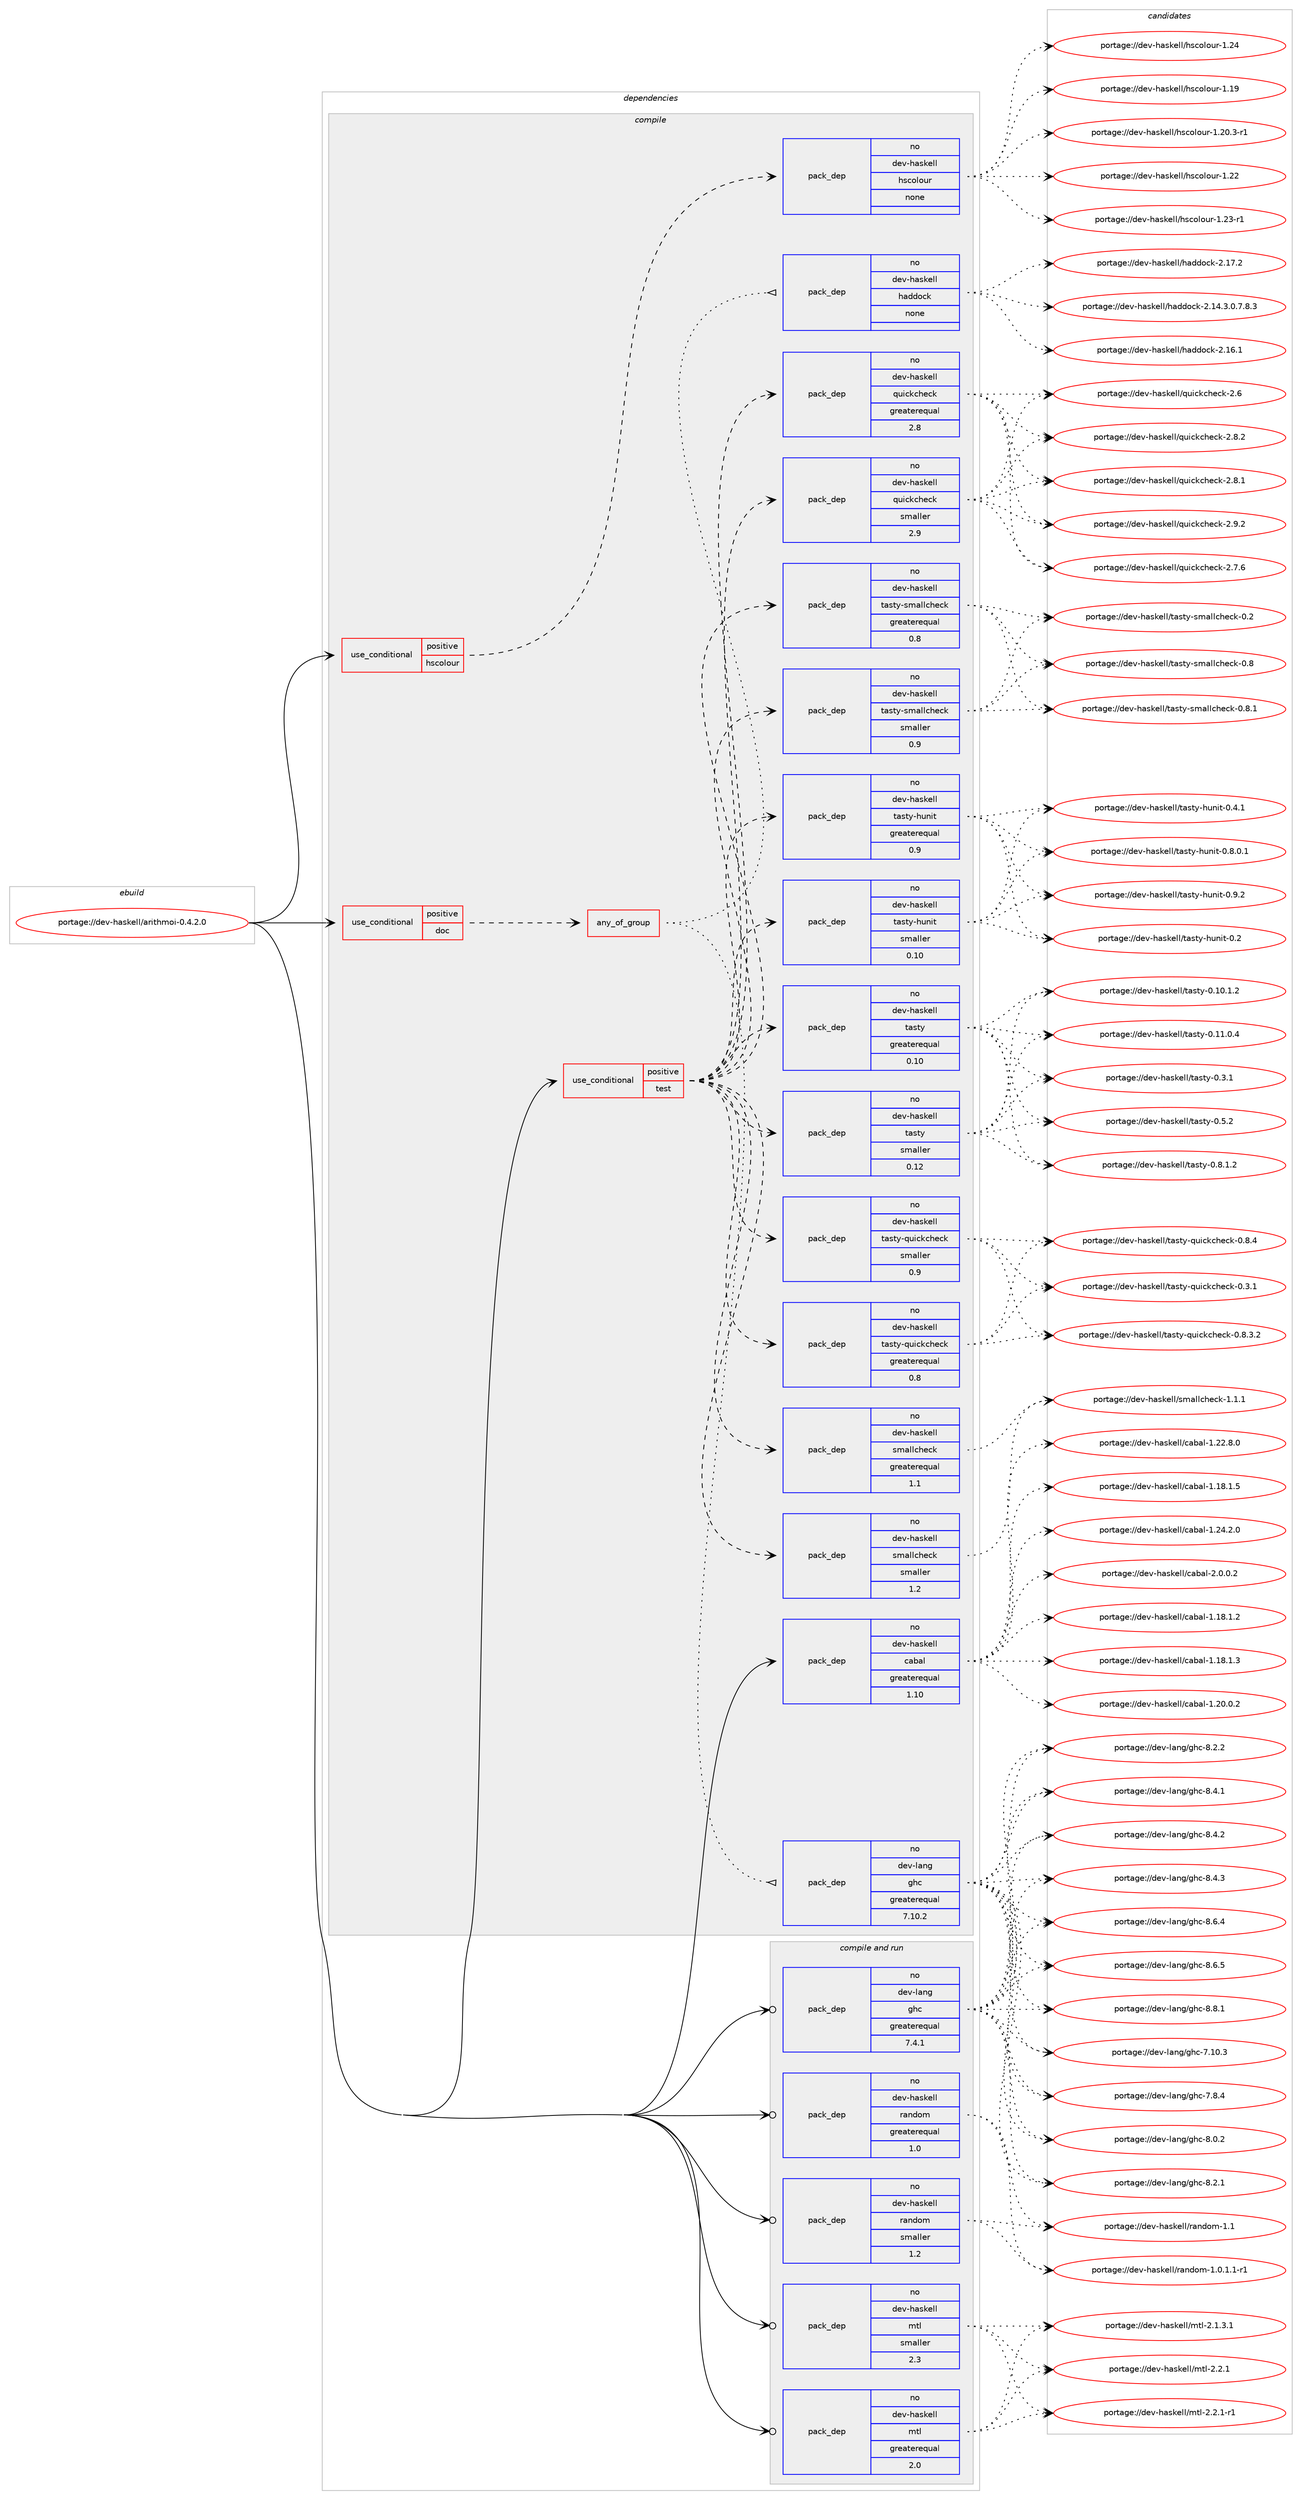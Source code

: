 digraph prolog {

# *************
# Graph options
# *************

newrank=true;
concentrate=true;
compound=true;
graph [rankdir=LR,fontname=Helvetica,fontsize=10,ranksep=1.5];#, ranksep=2.5, nodesep=0.2];
edge  [arrowhead=vee];
node  [fontname=Helvetica,fontsize=10];

# **********
# The ebuild
# **********

subgraph cluster_leftcol {
color=gray;
rank=same;
label=<<i>ebuild</i>>;
id [label="portage://dev-haskell/arithmoi-0.4.2.0", color=red, width=4, href="../dev-haskell/arithmoi-0.4.2.0.svg"];
}

# ****************
# The dependencies
# ****************

subgraph cluster_midcol {
color=gray;
label=<<i>dependencies</i>>;
subgraph cluster_compile {
fillcolor="#eeeeee";
style=filled;
label=<<i>compile</i>>;
subgraph cond14140 {
dependency61479 [label=<<TABLE BORDER="0" CELLBORDER="1" CELLSPACING="0" CELLPADDING="4"><TR><TD ROWSPAN="3" CELLPADDING="10">use_conditional</TD></TR><TR><TD>positive</TD></TR><TR><TD>doc</TD></TR></TABLE>>, shape=none, color=red];
subgraph any1308 {
dependency61480 [label=<<TABLE BORDER="0" CELLBORDER="1" CELLSPACING="0" CELLPADDING="4"><TR><TD CELLPADDING="10">any_of_group</TD></TR></TABLE>>, shape=none, color=red];subgraph pack45972 {
dependency61481 [label=<<TABLE BORDER="0" CELLBORDER="1" CELLSPACING="0" CELLPADDING="4" WIDTH="220"><TR><TD ROWSPAN="6" CELLPADDING="30">pack_dep</TD></TR><TR><TD WIDTH="110">no</TD></TR><TR><TD>dev-haskell</TD></TR><TR><TD>haddock</TD></TR><TR><TD>none</TD></TR><TR><TD></TD></TR></TABLE>>, shape=none, color=blue];
}
dependency61480:e -> dependency61481:w [weight=20,style="dotted",arrowhead="oinv"];
subgraph pack45973 {
dependency61482 [label=<<TABLE BORDER="0" CELLBORDER="1" CELLSPACING="0" CELLPADDING="4" WIDTH="220"><TR><TD ROWSPAN="6" CELLPADDING="30">pack_dep</TD></TR><TR><TD WIDTH="110">no</TD></TR><TR><TD>dev-lang</TD></TR><TR><TD>ghc</TD></TR><TR><TD>greaterequal</TD></TR><TR><TD>7.10.2</TD></TR></TABLE>>, shape=none, color=blue];
}
dependency61480:e -> dependency61482:w [weight=20,style="dotted",arrowhead="oinv"];
}
dependency61479:e -> dependency61480:w [weight=20,style="dashed",arrowhead="vee"];
}
id:e -> dependency61479:w [weight=20,style="solid",arrowhead="vee"];
subgraph cond14141 {
dependency61483 [label=<<TABLE BORDER="0" CELLBORDER="1" CELLSPACING="0" CELLPADDING="4"><TR><TD ROWSPAN="3" CELLPADDING="10">use_conditional</TD></TR><TR><TD>positive</TD></TR><TR><TD>hscolour</TD></TR></TABLE>>, shape=none, color=red];
subgraph pack45974 {
dependency61484 [label=<<TABLE BORDER="0" CELLBORDER="1" CELLSPACING="0" CELLPADDING="4" WIDTH="220"><TR><TD ROWSPAN="6" CELLPADDING="30">pack_dep</TD></TR><TR><TD WIDTH="110">no</TD></TR><TR><TD>dev-haskell</TD></TR><TR><TD>hscolour</TD></TR><TR><TD>none</TD></TR><TR><TD></TD></TR></TABLE>>, shape=none, color=blue];
}
dependency61483:e -> dependency61484:w [weight=20,style="dashed",arrowhead="vee"];
}
id:e -> dependency61483:w [weight=20,style="solid",arrowhead="vee"];
subgraph cond14142 {
dependency61485 [label=<<TABLE BORDER="0" CELLBORDER="1" CELLSPACING="0" CELLPADDING="4"><TR><TD ROWSPAN="3" CELLPADDING="10">use_conditional</TD></TR><TR><TD>positive</TD></TR><TR><TD>test</TD></TR></TABLE>>, shape=none, color=red];
subgraph pack45975 {
dependency61486 [label=<<TABLE BORDER="0" CELLBORDER="1" CELLSPACING="0" CELLPADDING="4" WIDTH="220"><TR><TD ROWSPAN="6" CELLPADDING="30">pack_dep</TD></TR><TR><TD WIDTH="110">no</TD></TR><TR><TD>dev-haskell</TD></TR><TR><TD>quickcheck</TD></TR><TR><TD>greaterequal</TD></TR><TR><TD>2.8</TD></TR></TABLE>>, shape=none, color=blue];
}
dependency61485:e -> dependency61486:w [weight=20,style="dashed",arrowhead="vee"];
subgraph pack45976 {
dependency61487 [label=<<TABLE BORDER="0" CELLBORDER="1" CELLSPACING="0" CELLPADDING="4" WIDTH="220"><TR><TD ROWSPAN="6" CELLPADDING="30">pack_dep</TD></TR><TR><TD WIDTH="110">no</TD></TR><TR><TD>dev-haskell</TD></TR><TR><TD>quickcheck</TD></TR><TR><TD>smaller</TD></TR><TR><TD>2.9</TD></TR></TABLE>>, shape=none, color=blue];
}
dependency61485:e -> dependency61487:w [weight=20,style="dashed",arrowhead="vee"];
subgraph pack45977 {
dependency61488 [label=<<TABLE BORDER="0" CELLBORDER="1" CELLSPACING="0" CELLPADDING="4" WIDTH="220"><TR><TD ROWSPAN="6" CELLPADDING="30">pack_dep</TD></TR><TR><TD WIDTH="110">no</TD></TR><TR><TD>dev-haskell</TD></TR><TR><TD>smallcheck</TD></TR><TR><TD>greaterequal</TD></TR><TR><TD>1.1</TD></TR></TABLE>>, shape=none, color=blue];
}
dependency61485:e -> dependency61488:w [weight=20,style="dashed",arrowhead="vee"];
subgraph pack45978 {
dependency61489 [label=<<TABLE BORDER="0" CELLBORDER="1" CELLSPACING="0" CELLPADDING="4" WIDTH="220"><TR><TD ROWSPAN="6" CELLPADDING="30">pack_dep</TD></TR><TR><TD WIDTH="110">no</TD></TR><TR><TD>dev-haskell</TD></TR><TR><TD>smallcheck</TD></TR><TR><TD>smaller</TD></TR><TR><TD>1.2</TD></TR></TABLE>>, shape=none, color=blue];
}
dependency61485:e -> dependency61489:w [weight=20,style="dashed",arrowhead="vee"];
subgraph pack45979 {
dependency61490 [label=<<TABLE BORDER="0" CELLBORDER="1" CELLSPACING="0" CELLPADDING="4" WIDTH="220"><TR><TD ROWSPAN="6" CELLPADDING="30">pack_dep</TD></TR><TR><TD WIDTH="110">no</TD></TR><TR><TD>dev-haskell</TD></TR><TR><TD>tasty</TD></TR><TR><TD>greaterequal</TD></TR><TR><TD>0.10</TD></TR></TABLE>>, shape=none, color=blue];
}
dependency61485:e -> dependency61490:w [weight=20,style="dashed",arrowhead="vee"];
subgraph pack45980 {
dependency61491 [label=<<TABLE BORDER="0" CELLBORDER="1" CELLSPACING="0" CELLPADDING="4" WIDTH="220"><TR><TD ROWSPAN="6" CELLPADDING="30">pack_dep</TD></TR><TR><TD WIDTH="110">no</TD></TR><TR><TD>dev-haskell</TD></TR><TR><TD>tasty</TD></TR><TR><TD>smaller</TD></TR><TR><TD>0.12</TD></TR></TABLE>>, shape=none, color=blue];
}
dependency61485:e -> dependency61491:w [weight=20,style="dashed",arrowhead="vee"];
subgraph pack45981 {
dependency61492 [label=<<TABLE BORDER="0" CELLBORDER="1" CELLSPACING="0" CELLPADDING="4" WIDTH="220"><TR><TD ROWSPAN="6" CELLPADDING="30">pack_dep</TD></TR><TR><TD WIDTH="110">no</TD></TR><TR><TD>dev-haskell</TD></TR><TR><TD>tasty-hunit</TD></TR><TR><TD>greaterequal</TD></TR><TR><TD>0.9</TD></TR></TABLE>>, shape=none, color=blue];
}
dependency61485:e -> dependency61492:w [weight=20,style="dashed",arrowhead="vee"];
subgraph pack45982 {
dependency61493 [label=<<TABLE BORDER="0" CELLBORDER="1" CELLSPACING="0" CELLPADDING="4" WIDTH="220"><TR><TD ROWSPAN="6" CELLPADDING="30">pack_dep</TD></TR><TR><TD WIDTH="110">no</TD></TR><TR><TD>dev-haskell</TD></TR><TR><TD>tasty-hunit</TD></TR><TR><TD>smaller</TD></TR><TR><TD>0.10</TD></TR></TABLE>>, shape=none, color=blue];
}
dependency61485:e -> dependency61493:w [weight=20,style="dashed",arrowhead="vee"];
subgraph pack45983 {
dependency61494 [label=<<TABLE BORDER="0" CELLBORDER="1" CELLSPACING="0" CELLPADDING="4" WIDTH="220"><TR><TD ROWSPAN="6" CELLPADDING="30">pack_dep</TD></TR><TR><TD WIDTH="110">no</TD></TR><TR><TD>dev-haskell</TD></TR><TR><TD>tasty-quickcheck</TD></TR><TR><TD>greaterequal</TD></TR><TR><TD>0.8</TD></TR></TABLE>>, shape=none, color=blue];
}
dependency61485:e -> dependency61494:w [weight=20,style="dashed",arrowhead="vee"];
subgraph pack45984 {
dependency61495 [label=<<TABLE BORDER="0" CELLBORDER="1" CELLSPACING="0" CELLPADDING="4" WIDTH="220"><TR><TD ROWSPAN="6" CELLPADDING="30">pack_dep</TD></TR><TR><TD WIDTH="110">no</TD></TR><TR><TD>dev-haskell</TD></TR><TR><TD>tasty-quickcheck</TD></TR><TR><TD>smaller</TD></TR><TR><TD>0.9</TD></TR></TABLE>>, shape=none, color=blue];
}
dependency61485:e -> dependency61495:w [weight=20,style="dashed",arrowhead="vee"];
subgraph pack45985 {
dependency61496 [label=<<TABLE BORDER="0" CELLBORDER="1" CELLSPACING="0" CELLPADDING="4" WIDTH="220"><TR><TD ROWSPAN="6" CELLPADDING="30">pack_dep</TD></TR><TR><TD WIDTH="110">no</TD></TR><TR><TD>dev-haskell</TD></TR><TR><TD>tasty-smallcheck</TD></TR><TR><TD>greaterequal</TD></TR><TR><TD>0.8</TD></TR></TABLE>>, shape=none, color=blue];
}
dependency61485:e -> dependency61496:w [weight=20,style="dashed",arrowhead="vee"];
subgraph pack45986 {
dependency61497 [label=<<TABLE BORDER="0" CELLBORDER="1" CELLSPACING="0" CELLPADDING="4" WIDTH="220"><TR><TD ROWSPAN="6" CELLPADDING="30">pack_dep</TD></TR><TR><TD WIDTH="110">no</TD></TR><TR><TD>dev-haskell</TD></TR><TR><TD>tasty-smallcheck</TD></TR><TR><TD>smaller</TD></TR><TR><TD>0.9</TD></TR></TABLE>>, shape=none, color=blue];
}
dependency61485:e -> dependency61497:w [weight=20,style="dashed",arrowhead="vee"];
}
id:e -> dependency61485:w [weight=20,style="solid",arrowhead="vee"];
subgraph pack45987 {
dependency61498 [label=<<TABLE BORDER="0" CELLBORDER="1" CELLSPACING="0" CELLPADDING="4" WIDTH="220"><TR><TD ROWSPAN="6" CELLPADDING="30">pack_dep</TD></TR><TR><TD WIDTH="110">no</TD></TR><TR><TD>dev-haskell</TD></TR><TR><TD>cabal</TD></TR><TR><TD>greaterequal</TD></TR><TR><TD>1.10</TD></TR></TABLE>>, shape=none, color=blue];
}
id:e -> dependency61498:w [weight=20,style="solid",arrowhead="vee"];
}
subgraph cluster_compileandrun {
fillcolor="#eeeeee";
style=filled;
label=<<i>compile and run</i>>;
subgraph pack45988 {
dependency61499 [label=<<TABLE BORDER="0" CELLBORDER="1" CELLSPACING="0" CELLPADDING="4" WIDTH="220"><TR><TD ROWSPAN="6" CELLPADDING="30">pack_dep</TD></TR><TR><TD WIDTH="110">no</TD></TR><TR><TD>dev-haskell</TD></TR><TR><TD>mtl</TD></TR><TR><TD>greaterequal</TD></TR><TR><TD>2.0</TD></TR></TABLE>>, shape=none, color=blue];
}
id:e -> dependency61499:w [weight=20,style="solid",arrowhead="odotvee"];
subgraph pack45989 {
dependency61500 [label=<<TABLE BORDER="0" CELLBORDER="1" CELLSPACING="0" CELLPADDING="4" WIDTH="220"><TR><TD ROWSPAN="6" CELLPADDING="30">pack_dep</TD></TR><TR><TD WIDTH="110">no</TD></TR><TR><TD>dev-haskell</TD></TR><TR><TD>mtl</TD></TR><TR><TD>smaller</TD></TR><TR><TD>2.3</TD></TR></TABLE>>, shape=none, color=blue];
}
id:e -> dependency61500:w [weight=20,style="solid",arrowhead="odotvee"];
subgraph pack45990 {
dependency61501 [label=<<TABLE BORDER="0" CELLBORDER="1" CELLSPACING="0" CELLPADDING="4" WIDTH="220"><TR><TD ROWSPAN="6" CELLPADDING="30">pack_dep</TD></TR><TR><TD WIDTH="110">no</TD></TR><TR><TD>dev-haskell</TD></TR><TR><TD>random</TD></TR><TR><TD>greaterequal</TD></TR><TR><TD>1.0</TD></TR></TABLE>>, shape=none, color=blue];
}
id:e -> dependency61501:w [weight=20,style="solid",arrowhead="odotvee"];
subgraph pack45991 {
dependency61502 [label=<<TABLE BORDER="0" CELLBORDER="1" CELLSPACING="0" CELLPADDING="4" WIDTH="220"><TR><TD ROWSPAN="6" CELLPADDING="30">pack_dep</TD></TR><TR><TD WIDTH="110">no</TD></TR><TR><TD>dev-haskell</TD></TR><TR><TD>random</TD></TR><TR><TD>smaller</TD></TR><TR><TD>1.2</TD></TR></TABLE>>, shape=none, color=blue];
}
id:e -> dependency61502:w [weight=20,style="solid",arrowhead="odotvee"];
subgraph pack45992 {
dependency61503 [label=<<TABLE BORDER="0" CELLBORDER="1" CELLSPACING="0" CELLPADDING="4" WIDTH="220"><TR><TD ROWSPAN="6" CELLPADDING="30">pack_dep</TD></TR><TR><TD WIDTH="110">no</TD></TR><TR><TD>dev-lang</TD></TR><TR><TD>ghc</TD></TR><TR><TD>greaterequal</TD></TR><TR><TD>7.4.1</TD></TR></TABLE>>, shape=none, color=blue];
}
id:e -> dependency61503:w [weight=20,style="solid",arrowhead="odotvee"];
}
subgraph cluster_run {
fillcolor="#eeeeee";
style=filled;
label=<<i>run</i>>;
}
}

# **************
# The candidates
# **************

subgraph cluster_choices {
rank=same;
color=gray;
label=<<i>candidates</i>>;

subgraph choice45972 {
color=black;
nodesep=1;
choiceportage1001011184510497115107101108108471049710010011199107455046495246514648465546564651 [label="portage://dev-haskell/haddock-2.14.3.0.7.8.3", color=red, width=4,href="../dev-haskell/haddock-2.14.3.0.7.8.3.svg"];
choiceportage100101118451049711510710110810847104971001001119910745504649544649 [label="portage://dev-haskell/haddock-2.16.1", color=red, width=4,href="../dev-haskell/haddock-2.16.1.svg"];
choiceportage100101118451049711510710110810847104971001001119910745504649554650 [label="portage://dev-haskell/haddock-2.17.2", color=red, width=4,href="../dev-haskell/haddock-2.17.2.svg"];
dependency61481:e -> choiceportage1001011184510497115107101108108471049710010011199107455046495246514648465546564651:w [style=dotted,weight="100"];
dependency61481:e -> choiceportage100101118451049711510710110810847104971001001119910745504649544649:w [style=dotted,weight="100"];
dependency61481:e -> choiceportage100101118451049711510710110810847104971001001119910745504649554650:w [style=dotted,weight="100"];
}
subgraph choice45973 {
color=black;
nodesep=1;
choiceportage1001011184510897110103471031049945554649484651 [label="portage://dev-lang/ghc-7.10.3", color=red, width=4,href="../dev-lang/ghc-7.10.3.svg"];
choiceportage10010111845108971101034710310499455546564652 [label="portage://dev-lang/ghc-7.8.4", color=red, width=4,href="../dev-lang/ghc-7.8.4.svg"];
choiceportage10010111845108971101034710310499455646484650 [label="portage://dev-lang/ghc-8.0.2", color=red, width=4,href="../dev-lang/ghc-8.0.2.svg"];
choiceportage10010111845108971101034710310499455646504649 [label="portage://dev-lang/ghc-8.2.1", color=red, width=4,href="../dev-lang/ghc-8.2.1.svg"];
choiceportage10010111845108971101034710310499455646504650 [label="portage://dev-lang/ghc-8.2.2", color=red, width=4,href="../dev-lang/ghc-8.2.2.svg"];
choiceportage10010111845108971101034710310499455646524649 [label="portage://dev-lang/ghc-8.4.1", color=red, width=4,href="../dev-lang/ghc-8.4.1.svg"];
choiceportage10010111845108971101034710310499455646524650 [label="portage://dev-lang/ghc-8.4.2", color=red, width=4,href="../dev-lang/ghc-8.4.2.svg"];
choiceportage10010111845108971101034710310499455646524651 [label="portage://dev-lang/ghc-8.4.3", color=red, width=4,href="../dev-lang/ghc-8.4.3.svg"];
choiceportage10010111845108971101034710310499455646544652 [label="portage://dev-lang/ghc-8.6.4", color=red, width=4,href="../dev-lang/ghc-8.6.4.svg"];
choiceportage10010111845108971101034710310499455646544653 [label="portage://dev-lang/ghc-8.6.5", color=red, width=4,href="../dev-lang/ghc-8.6.5.svg"];
choiceportage10010111845108971101034710310499455646564649 [label="portage://dev-lang/ghc-8.8.1", color=red, width=4,href="../dev-lang/ghc-8.8.1.svg"];
dependency61482:e -> choiceportage1001011184510897110103471031049945554649484651:w [style=dotted,weight="100"];
dependency61482:e -> choiceportage10010111845108971101034710310499455546564652:w [style=dotted,weight="100"];
dependency61482:e -> choiceportage10010111845108971101034710310499455646484650:w [style=dotted,weight="100"];
dependency61482:e -> choiceportage10010111845108971101034710310499455646504649:w [style=dotted,weight="100"];
dependency61482:e -> choiceportage10010111845108971101034710310499455646504650:w [style=dotted,weight="100"];
dependency61482:e -> choiceportage10010111845108971101034710310499455646524649:w [style=dotted,weight="100"];
dependency61482:e -> choiceportage10010111845108971101034710310499455646524650:w [style=dotted,weight="100"];
dependency61482:e -> choiceportage10010111845108971101034710310499455646524651:w [style=dotted,weight="100"];
dependency61482:e -> choiceportage10010111845108971101034710310499455646544652:w [style=dotted,weight="100"];
dependency61482:e -> choiceportage10010111845108971101034710310499455646544653:w [style=dotted,weight="100"];
dependency61482:e -> choiceportage10010111845108971101034710310499455646564649:w [style=dotted,weight="100"];
}
subgraph choice45974 {
color=black;
nodesep=1;
choiceportage100101118451049711510710110810847104115991111081111171144549464957 [label="portage://dev-haskell/hscolour-1.19", color=red, width=4,href="../dev-haskell/hscolour-1.19.svg"];
choiceportage10010111845104971151071011081084710411599111108111117114454946504846514511449 [label="portage://dev-haskell/hscolour-1.20.3-r1", color=red, width=4,href="../dev-haskell/hscolour-1.20.3-r1.svg"];
choiceportage100101118451049711510710110810847104115991111081111171144549465050 [label="portage://dev-haskell/hscolour-1.22", color=red, width=4,href="../dev-haskell/hscolour-1.22.svg"];
choiceportage1001011184510497115107101108108471041159911110811111711445494650514511449 [label="portage://dev-haskell/hscolour-1.23-r1", color=red, width=4,href="../dev-haskell/hscolour-1.23-r1.svg"];
choiceportage100101118451049711510710110810847104115991111081111171144549465052 [label="portage://dev-haskell/hscolour-1.24", color=red, width=4,href="../dev-haskell/hscolour-1.24.svg"];
dependency61484:e -> choiceportage100101118451049711510710110810847104115991111081111171144549464957:w [style=dotted,weight="100"];
dependency61484:e -> choiceportage10010111845104971151071011081084710411599111108111117114454946504846514511449:w [style=dotted,weight="100"];
dependency61484:e -> choiceportage100101118451049711510710110810847104115991111081111171144549465050:w [style=dotted,weight="100"];
dependency61484:e -> choiceportage1001011184510497115107101108108471041159911110811111711445494650514511449:w [style=dotted,weight="100"];
dependency61484:e -> choiceportage100101118451049711510710110810847104115991111081111171144549465052:w [style=dotted,weight="100"];
}
subgraph choice45975 {
color=black;
nodesep=1;
choiceportage10010111845104971151071011081084711311710599107991041019910745504654 [label="portage://dev-haskell/quickcheck-2.6", color=red, width=4,href="../dev-haskell/quickcheck-2.6.svg"];
choiceportage100101118451049711510710110810847113117105991079910410199107455046554654 [label="portage://dev-haskell/quickcheck-2.7.6", color=red, width=4,href="../dev-haskell/quickcheck-2.7.6.svg"];
choiceportage100101118451049711510710110810847113117105991079910410199107455046564649 [label="portage://dev-haskell/quickcheck-2.8.1", color=red, width=4,href="../dev-haskell/quickcheck-2.8.1.svg"];
choiceportage100101118451049711510710110810847113117105991079910410199107455046564650 [label="portage://dev-haskell/quickcheck-2.8.2", color=red, width=4,href="../dev-haskell/quickcheck-2.8.2.svg"];
choiceportage100101118451049711510710110810847113117105991079910410199107455046574650 [label="portage://dev-haskell/quickcheck-2.9.2", color=red, width=4,href="../dev-haskell/quickcheck-2.9.2.svg"];
dependency61486:e -> choiceportage10010111845104971151071011081084711311710599107991041019910745504654:w [style=dotted,weight="100"];
dependency61486:e -> choiceportage100101118451049711510710110810847113117105991079910410199107455046554654:w [style=dotted,weight="100"];
dependency61486:e -> choiceportage100101118451049711510710110810847113117105991079910410199107455046564649:w [style=dotted,weight="100"];
dependency61486:e -> choiceportage100101118451049711510710110810847113117105991079910410199107455046564650:w [style=dotted,weight="100"];
dependency61486:e -> choiceportage100101118451049711510710110810847113117105991079910410199107455046574650:w [style=dotted,weight="100"];
}
subgraph choice45976 {
color=black;
nodesep=1;
choiceportage10010111845104971151071011081084711311710599107991041019910745504654 [label="portage://dev-haskell/quickcheck-2.6", color=red, width=4,href="../dev-haskell/quickcheck-2.6.svg"];
choiceportage100101118451049711510710110810847113117105991079910410199107455046554654 [label="portage://dev-haskell/quickcheck-2.7.6", color=red, width=4,href="../dev-haskell/quickcheck-2.7.6.svg"];
choiceportage100101118451049711510710110810847113117105991079910410199107455046564649 [label="portage://dev-haskell/quickcheck-2.8.1", color=red, width=4,href="../dev-haskell/quickcheck-2.8.1.svg"];
choiceportage100101118451049711510710110810847113117105991079910410199107455046564650 [label="portage://dev-haskell/quickcheck-2.8.2", color=red, width=4,href="../dev-haskell/quickcheck-2.8.2.svg"];
choiceportage100101118451049711510710110810847113117105991079910410199107455046574650 [label="portage://dev-haskell/quickcheck-2.9.2", color=red, width=4,href="../dev-haskell/quickcheck-2.9.2.svg"];
dependency61487:e -> choiceportage10010111845104971151071011081084711311710599107991041019910745504654:w [style=dotted,weight="100"];
dependency61487:e -> choiceportage100101118451049711510710110810847113117105991079910410199107455046554654:w [style=dotted,weight="100"];
dependency61487:e -> choiceportage100101118451049711510710110810847113117105991079910410199107455046564649:w [style=dotted,weight="100"];
dependency61487:e -> choiceportage100101118451049711510710110810847113117105991079910410199107455046564650:w [style=dotted,weight="100"];
dependency61487:e -> choiceportage100101118451049711510710110810847113117105991079910410199107455046574650:w [style=dotted,weight="100"];
}
subgraph choice45977 {
color=black;
nodesep=1;
choiceportage100101118451049711510710110810847115109971081089910410199107454946494649 [label="portage://dev-haskell/smallcheck-1.1.1", color=red, width=4,href="../dev-haskell/smallcheck-1.1.1.svg"];
dependency61488:e -> choiceportage100101118451049711510710110810847115109971081089910410199107454946494649:w [style=dotted,weight="100"];
}
subgraph choice45978 {
color=black;
nodesep=1;
choiceportage100101118451049711510710110810847115109971081089910410199107454946494649 [label="portage://dev-haskell/smallcheck-1.1.1", color=red, width=4,href="../dev-haskell/smallcheck-1.1.1.svg"];
dependency61489:e -> choiceportage100101118451049711510710110810847115109971081089910410199107454946494649:w [style=dotted,weight="100"];
}
subgraph choice45979 {
color=black;
nodesep=1;
choiceportage10010111845104971151071011081084711697115116121454846494846494650 [label="portage://dev-haskell/tasty-0.10.1.2", color=red, width=4,href="../dev-haskell/tasty-0.10.1.2.svg"];
choiceportage10010111845104971151071011081084711697115116121454846494946484652 [label="portage://dev-haskell/tasty-0.11.0.4", color=red, width=4,href="../dev-haskell/tasty-0.11.0.4.svg"];
choiceportage10010111845104971151071011081084711697115116121454846514649 [label="portage://dev-haskell/tasty-0.3.1", color=red, width=4,href="../dev-haskell/tasty-0.3.1.svg"];
choiceportage10010111845104971151071011081084711697115116121454846534650 [label="portage://dev-haskell/tasty-0.5.2", color=red, width=4,href="../dev-haskell/tasty-0.5.2.svg"];
choiceportage100101118451049711510710110810847116971151161214548465646494650 [label="portage://dev-haskell/tasty-0.8.1.2", color=red, width=4,href="../dev-haskell/tasty-0.8.1.2.svg"];
dependency61490:e -> choiceportage10010111845104971151071011081084711697115116121454846494846494650:w [style=dotted,weight="100"];
dependency61490:e -> choiceportage10010111845104971151071011081084711697115116121454846494946484652:w [style=dotted,weight="100"];
dependency61490:e -> choiceportage10010111845104971151071011081084711697115116121454846514649:w [style=dotted,weight="100"];
dependency61490:e -> choiceportage10010111845104971151071011081084711697115116121454846534650:w [style=dotted,weight="100"];
dependency61490:e -> choiceportage100101118451049711510710110810847116971151161214548465646494650:w [style=dotted,weight="100"];
}
subgraph choice45980 {
color=black;
nodesep=1;
choiceportage10010111845104971151071011081084711697115116121454846494846494650 [label="portage://dev-haskell/tasty-0.10.1.2", color=red, width=4,href="../dev-haskell/tasty-0.10.1.2.svg"];
choiceportage10010111845104971151071011081084711697115116121454846494946484652 [label="portage://dev-haskell/tasty-0.11.0.4", color=red, width=4,href="../dev-haskell/tasty-0.11.0.4.svg"];
choiceportage10010111845104971151071011081084711697115116121454846514649 [label="portage://dev-haskell/tasty-0.3.1", color=red, width=4,href="../dev-haskell/tasty-0.3.1.svg"];
choiceportage10010111845104971151071011081084711697115116121454846534650 [label="portage://dev-haskell/tasty-0.5.2", color=red, width=4,href="../dev-haskell/tasty-0.5.2.svg"];
choiceportage100101118451049711510710110810847116971151161214548465646494650 [label="portage://dev-haskell/tasty-0.8.1.2", color=red, width=4,href="../dev-haskell/tasty-0.8.1.2.svg"];
dependency61491:e -> choiceportage10010111845104971151071011081084711697115116121454846494846494650:w [style=dotted,weight="100"];
dependency61491:e -> choiceportage10010111845104971151071011081084711697115116121454846494946484652:w [style=dotted,weight="100"];
dependency61491:e -> choiceportage10010111845104971151071011081084711697115116121454846514649:w [style=dotted,weight="100"];
dependency61491:e -> choiceportage10010111845104971151071011081084711697115116121454846534650:w [style=dotted,weight="100"];
dependency61491:e -> choiceportage100101118451049711510710110810847116971151161214548465646494650:w [style=dotted,weight="100"];
}
subgraph choice45981 {
color=black;
nodesep=1;
choiceportage100101118451049711510710110810847116971151161214510411711010511645484650 [label="portage://dev-haskell/tasty-hunit-0.2", color=red, width=4,href="../dev-haskell/tasty-hunit-0.2.svg"];
choiceportage1001011184510497115107101108108471169711511612145104117110105116454846524649 [label="portage://dev-haskell/tasty-hunit-0.4.1", color=red, width=4,href="../dev-haskell/tasty-hunit-0.4.1.svg"];
choiceportage10010111845104971151071011081084711697115116121451041171101051164548465646484649 [label="portage://dev-haskell/tasty-hunit-0.8.0.1", color=red, width=4,href="../dev-haskell/tasty-hunit-0.8.0.1.svg"];
choiceportage1001011184510497115107101108108471169711511612145104117110105116454846574650 [label="portage://dev-haskell/tasty-hunit-0.9.2", color=red, width=4,href="../dev-haskell/tasty-hunit-0.9.2.svg"];
dependency61492:e -> choiceportage100101118451049711510710110810847116971151161214510411711010511645484650:w [style=dotted,weight="100"];
dependency61492:e -> choiceportage1001011184510497115107101108108471169711511612145104117110105116454846524649:w [style=dotted,weight="100"];
dependency61492:e -> choiceportage10010111845104971151071011081084711697115116121451041171101051164548465646484649:w [style=dotted,weight="100"];
dependency61492:e -> choiceportage1001011184510497115107101108108471169711511612145104117110105116454846574650:w [style=dotted,weight="100"];
}
subgraph choice45982 {
color=black;
nodesep=1;
choiceportage100101118451049711510710110810847116971151161214510411711010511645484650 [label="portage://dev-haskell/tasty-hunit-0.2", color=red, width=4,href="../dev-haskell/tasty-hunit-0.2.svg"];
choiceportage1001011184510497115107101108108471169711511612145104117110105116454846524649 [label="portage://dev-haskell/tasty-hunit-0.4.1", color=red, width=4,href="../dev-haskell/tasty-hunit-0.4.1.svg"];
choiceportage10010111845104971151071011081084711697115116121451041171101051164548465646484649 [label="portage://dev-haskell/tasty-hunit-0.8.0.1", color=red, width=4,href="../dev-haskell/tasty-hunit-0.8.0.1.svg"];
choiceportage1001011184510497115107101108108471169711511612145104117110105116454846574650 [label="portage://dev-haskell/tasty-hunit-0.9.2", color=red, width=4,href="../dev-haskell/tasty-hunit-0.9.2.svg"];
dependency61493:e -> choiceportage100101118451049711510710110810847116971151161214510411711010511645484650:w [style=dotted,weight="100"];
dependency61493:e -> choiceportage1001011184510497115107101108108471169711511612145104117110105116454846524649:w [style=dotted,weight="100"];
dependency61493:e -> choiceportage10010111845104971151071011081084711697115116121451041171101051164548465646484649:w [style=dotted,weight="100"];
dependency61493:e -> choiceportage1001011184510497115107101108108471169711511612145104117110105116454846574650:w [style=dotted,weight="100"];
}
subgraph choice45983 {
color=black;
nodesep=1;
choiceportage1001011184510497115107101108108471169711511612145113117105991079910410199107454846514649 [label="portage://dev-haskell/tasty-quickcheck-0.3.1", color=red, width=4,href="../dev-haskell/tasty-quickcheck-0.3.1.svg"];
choiceportage10010111845104971151071011081084711697115116121451131171059910799104101991074548465646514650 [label="portage://dev-haskell/tasty-quickcheck-0.8.3.2", color=red, width=4,href="../dev-haskell/tasty-quickcheck-0.8.3.2.svg"];
choiceportage1001011184510497115107101108108471169711511612145113117105991079910410199107454846564652 [label="portage://dev-haskell/tasty-quickcheck-0.8.4", color=red, width=4,href="../dev-haskell/tasty-quickcheck-0.8.4.svg"];
dependency61494:e -> choiceportage1001011184510497115107101108108471169711511612145113117105991079910410199107454846514649:w [style=dotted,weight="100"];
dependency61494:e -> choiceportage10010111845104971151071011081084711697115116121451131171059910799104101991074548465646514650:w [style=dotted,weight="100"];
dependency61494:e -> choiceportage1001011184510497115107101108108471169711511612145113117105991079910410199107454846564652:w [style=dotted,weight="100"];
}
subgraph choice45984 {
color=black;
nodesep=1;
choiceportage1001011184510497115107101108108471169711511612145113117105991079910410199107454846514649 [label="portage://dev-haskell/tasty-quickcheck-0.3.1", color=red, width=4,href="../dev-haskell/tasty-quickcheck-0.3.1.svg"];
choiceportage10010111845104971151071011081084711697115116121451131171059910799104101991074548465646514650 [label="portage://dev-haskell/tasty-quickcheck-0.8.3.2", color=red, width=4,href="../dev-haskell/tasty-quickcheck-0.8.3.2.svg"];
choiceportage1001011184510497115107101108108471169711511612145113117105991079910410199107454846564652 [label="portage://dev-haskell/tasty-quickcheck-0.8.4", color=red, width=4,href="../dev-haskell/tasty-quickcheck-0.8.4.svg"];
dependency61495:e -> choiceportage1001011184510497115107101108108471169711511612145113117105991079910410199107454846514649:w [style=dotted,weight="100"];
dependency61495:e -> choiceportage10010111845104971151071011081084711697115116121451131171059910799104101991074548465646514650:w [style=dotted,weight="100"];
dependency61495:e -> choiceportage1001011184510497115107101108108471169711511612145113117105991079910410199107454846564652:w [style=dotted,weight="100"];
}
subgraph choice45985 {
color=black;
nodesep=1;
choiceportage100101118451049711510710110810847116971151161214511510997108108991041019910745484650 [label="portage://dev-haskell/tasty-smallcheck-0.2", color=red, width=4,href="../dev-haskell/tasty-smallcheck-0.2.svg"];
choiceportage100101118451049711510710110810847116971151161214511510997108108991041019910745484656 [label="portage://dev-haskell/tasty-smallcheck-0.8", color=red, width=4,href="../dev-haskell/tasty-smallcheck-0.8.svg"];
choiceportage1001011184510497115107101108108471169711511612145115109971081089910410199107454846564649 [label="portage://dev-haskell/tasty-smallcheck-0.8.1", color=red, width=4,href="../dev-haskell/tasty-smallcheck-0.8.1.svg"];
dependency61496:e -> choiceportage100101118451049711510710110810847116971151161214511510997108108991041019910745484650:w [style=dotted,weight="100"];
dependency61496:e -> choiceportage100101118451049711510710110810847116971151161214511510997108108991041019910745484656:w [style=dotted,weight="100"];
dependency61496:e -> choiceportage1001011184510497115107101108108471169711511612145115109971081089910410199107454846564649:w [style=dotted,weight="100"];
}
subgraph choice45986 {
color=black;
nodesep=1;
choiceportage100101118451049711510710110810847116971151161214511510997108108991041019910745484650 [label="portage://dev-haskell/tasty-smallcheck-0.2", color=red, width=4,href="../dev-haskell/tasty-smallcheck-0.2.svg"];
choiceportage100101118451049711510710110810847116971151161214511510997108108991041019910745484656 [label="portage://dev-haskell/tasty-smallcheck-0.8", color=red, width=4,href="../dev-haskell/tasty-smallcheck-0.8.svg"];
choiceportage1001011184510497115107101108108471169711511612145115109971081089910410199107454846564649 [label="portage://dev-haskell/tasty-smallcheck-0.8.1", color=red, width=4,href="../dev-haskell/tasty-smallcheck-0.8.1.svg"];
dependency61497:e -> choiceportage100101118451049711510710110810847116971151161214511510997108108991041019910745484650:w [style=dotted,weight="100"];
dependency61497:e -> choiceportage100101118451049711510710110810847116971151161214511510997108108991041019910745484656:w [style=dotted,weight="100"];
dependency61497:e -> choiceportage1001011184510497115107101108108471169711511612145115109971081089910410199107454846564649:w [style=dotted,weight="100"];
}
subgraph choice45987 {
color=black;
nodesep=1;
choiceportage10010111845104971151071011081084799979897108454946495646494650 [label="portage://dev-haskell/cabal-1.18.1.2", color=red, width=4,href="../dev-haskell/cabal-1.18.1.2.svg"];
choiceportage10010111845104971151071011081084799979897108454946495646494651 [label="portage://dev-haskell/cabal-1.18.1.3", color=red, width=4,href="../dev-haskell/cabal-1.18.1.3.svg"];
choiceportage10010111845104971151071011081084799979897108454946495646494653 [label="portage://dev-haskell/cabal-1.18.1.5", color=red, width=4,href="../dev-haskell/cabal-1.18.1.5.svg"];
choiceportage10010111845104971151071011081084799979897108454946504846484650 [label="portage://dev-haskell/cabal-1.20.0.2", color=red, width=4,href="../dev-haskell/cabal-1.20.0.2.svg"];
choiceportage10010111845104971151071011081084799979897108454946505046564648 [label="portage://dev-haskell/cabal-1.22.8.0", color=red, width=4,href="../dev-haskell/cabal-1.22.8.0.svg"];
choiceportage10010111845104971151071011081084799979897108454946505246504648 [label="portage://dev-haskell/cabal-1.24.2.0", color=red, width=4,href="../dev-haskell/cabal-1.24.2.0.svg"];
choiceportage100101118451049711510710110810847999798971084550464846484650 [label="portage://dev-haskell/cabal-2.0.0.2", color=red, width=4,href="../dev-haskell/cabal-2.0.0.2.svg"];
dependency61498:e -> choiceportage10010111845104971151071011081084799979897108454946495646494650:w [style=dotted,weight="100"];
dependency61498:e -> choiceportage10010111845104971151071011081084799979897108454946495646494651:w [style=dotted,weight="100"];
dependency61498:e -> choiceportage10010111845104971151071011081084799979897108454946495646494653:w [style=dotted,weight="100"];
dependency61498:e -> choiceportage10010111845104971151071011081084799979897108454946504846484650:w [style=dotted,weight="100"];
dependency61498:e -> choiceportage10010111845104971151071011081084799979897108454946505046564648:w [style=dotted,weight="100"];
dependency61498:e -> choiceportage10010111845104971151071011081084799979897108454946505246504648:w [style=dotted,weight="100"];
dependency61498:e -> choiceportage100101118451049711510710110810847999798971084550464846484650:w [style=dotted,weight="100"];
}
subgraph choice45988 {
color=black;
nodesep=1;
choiceportage1001011184510497115107101108108471091161084550464946514649 [label="portage://dev-haskell/mtl-2.1.3.1", color=red, width=4,href="../dev-haskell/mtl-2.1.3.1.svg"];
choiceportage100101118451049711510710110810847109116108455046504649 [label="portage://dev-haskell/mtl-2.2.1", color=red, width=4,href="../dev-haskell/mtl-2.2.1.svg"];
choiceportage1001011184510497115107101108108471091161084550465046494511449 [label="portage://dev-haskell/mtl-2.2.1-r1", color=red, width=4,href="../dev-haskell/mtl-2.2.1-r1.svg"];
dependency61499:e -> choiceportage1001011184510497115107101108108471091161084550464946514649:w [style=dotted,weight="100"];
dependency61499:e -> choiceportage100101118451049711510710110810847109116108455046504649:w [style=dotted,weight="100"];
dependency61499:e -> choiceportage1001011184510497115107101108108471091161084550465046494511449:w [style=dotted,weight="100"];
}
subgraph choice45989 {
color=black;
nodesep=1;
choiceportage1001011184510497115107101108108471091161084550464946514649 [label="portage://dev-haskell/mtl-2.1.3.1", color=red, width=4,href="../dev-haskell/mtl-2.1.3.1.svg"];
choiceportage100101118451049711510710110810847109116108455046504649 [label="portage://dev-haskell/mtl-2.2.1", color=red, width=4,href="../dev-haskell/mtl-2.2.1.svg"];
choiceportage1001011184510497115107101108108471091161084550465046494511449 [label="portage://dev-haskell/mtl-2.2.1-r1", color=red, width=4,href="../dev-haskell/mtl-2.2.1-r1.svg"];
dependency61500:e -> choiceportage1001011184510497115107101108108471091161084550464946514649:w [style=dotted,weight="100"];
dependency61500:e -> choiceportage100101118451049711510710110810847109116108455046504649:w [style=dotted,weight="100"];
dependency61500:e -> choiceportage1001011184510497115107101108108471091161084550465046494511449:w [style=dotted,weight="100"];
}
subgraph choice45990 {
color=black;
nodesep=1;
choiceportage1001011184510497115107101108108471149711010011110945494648464946494511449 [label="portage://dev-haskell/random-1.0.1.1-r1", color=red, width=4,href="../dev-haskell/random-1.0.1.1-r1.svg"];
choiceportage1001011184510497115107101108108471149711010011110945494649 [label="portage://dev-haskell/random-1.1", color=red, width=4,href="../dev-haskell/random-1.1.svg"];
dependency61501:e -> choiceportage1001011184510497115107101108108471149711010011110945494648464946494511449:w [style=dotted,weight="100"];
dependency61501:e -> choiceportage1001011184510497115107101108108471149711010011110945494649:w [style=dotted,weight="100"];
}
subgraph choice45991 {
color=black;
nodesep=1;
choiceportage1001011184510497115107101108108471149711010011110945494648464946494511449 [label="portage://dev-haskell/random-1.0.1.1-r1", color=red, width=4,href="../dev-haskell/random-1.0.1.1-r1.svg"];
choiceportage1001011184510497115107101108108471149711010011110945494649 [label="portage://dev-haskell/random-1.1", color=red, width=4,href="../dev-haskell/random-1.1.svg"];
dependency61502:e -> choiceportage1001011184510497115107101108108471149711010011110945494648464946494511449:w [style=dotted,weight="100"];
dependency61502:e -> choiceportage1001011184510497115107101108108471149711010011110945494649:w [style=dotted,weight="100"];
}
subgraph choice45992 {
color=black;
nodesep=1;
choiceportage1001011184510897110103471031049945554649484651 [label="portage://dev-lang/ghc-7.10.3", color=red, width=4,href="../dev-lang/ghc-7.10.3.svg"];
choiceportage10010111845108971101034710310499455546564652 [label="portage://dev-lang/ghc-7.8.4", color=red, width=4,href="../dev-lang/ghc-7.8.4.svg"];
choiceportage10010111845108971101034710310499455646484650 [label="portage://dev-lang/ghc-8.0.2", color=red, width=4,href="../dev-lang/ghc-8.0.2.svg"];
choiceportage10010111845108971101034710310499455646504649 [label="portage://dev-lang/ghc-8.2.1", color=red, width=4,href="../dev-lang/ghc-8.2.1.svg"];
choiceportage10010111845108971101034710310499455646504650 [label="portage://dev-lang/ghc-8.2.2", color=red, width=4,href="../dev-lang/ghc-8.2.2.svg"];
choiceportage10010111845108971101034710310499455646524649 [label="portage://dev-lang/ghc-8.4.1", color=red, width=4,href="../dev-lang/ghc-8.4.1.svg"];
choiceportage10010111845108971101034710310499455646524650 [label="portage://dev-lang/ghc-8.4.2", color=red, width=4,href="../dev-lang/ghc-8.4.2.svg"];
choiceportage10010111845108971101034710310499455646524651 [label="portage://dev-lang/ghc-8.4.3", color=red, width=4,href="../dev-lang/ghc-8.4.3.svg"];
choiceportage10010111845108971101034710310499455646544652 [label="portage://dev-lang/ghc-8.6.4", color=red, width=4,href="../dev-lang/ghc-8.6.4.svg"];
choiceportage10010111845108971101034710310499455646544653 [label="portage://dev-lang/ghc-8.6.5", color=red, width=4,href="../dev-lang/ghc-8.6.5.svg"];
choiceportage10010111845108971101034710310499455646564649 [label="portage://dev-lang/ghc-8.8.1", color=red, width=4,href="../dev-lang/ghc-8.8.1.svg"];
dependency61503:e -> choiceportage1001011184510897110103471031049945554649484651:w [style=dotted,weight="100"];
dependency61503:e -> choiceportage10010111845108971101034710310499455546564652:w [style=dotted,weight="100"];
dependency61503:e -> choiceportage10010111845108971101034710310499455646484650:w [style=dotted,weight="100"];
dependency61503:e -> choiceportage10010111845108971101034710310499455646504649:w [style=dotted,weight="100"];
dependency61503:e -> choiceportage10010111845108971101034710310499455646504650:w [style=dotted,weight="100"];
dependency61503:e -> choiceportage10010111845108971101034710310499455646524649:w [style=dotted,weight="100"];
dependency61503:e -> choiceportage10010111845108971101034710310499455646524650:w [style=dotted,weight="100"];
dependency61503:e -> choiceportage10010111845108971101034710310499455646524651:w [style=dotted,weight="100"];
dependency61503:e -> choiceportage10010111845108971101034710310499455646544652:w [style=dotted,weight="100"];
dependency61503:e -> choiceportage10010111845108971101034710310499455646544653:w [style=dotted,weight="100"];
dependency61503:e -> choiceportage10010111845108971101034710310499455646564649:w [style=dotted,weight="100"];
}
}

}
